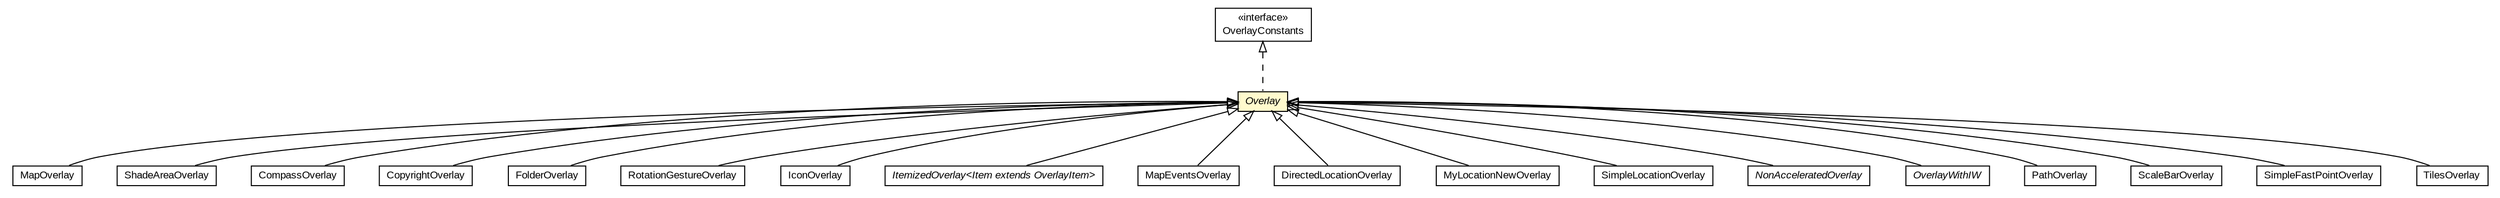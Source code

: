 #!/usr/local/bin/dot
#
# Class diagram 
# Generated by UMLGraph version R5_6-24-gf6e263 (http://www.umlgraph.org/)
#

digraph G {
	edge [fontname="arial",fontsize=10,labelfontname="arial",labelfontsize=10];
	node [fontname="arial",fontsize=10,shape=plaintext];
	nodesep=0.25;
	ranksep=0.5;
	// org.osmdroid.bugtestfragments.Bug82WinDeath.MapOverlay
	c104727 [label=<<table title="org.osmdroid.bugtestfragments.Bug82WinDeath.MapOverlay" border="0" cellborder="1" cellspacing="0" cellpadding="2" port="p" href="../../bugtestfragments/Bug82WinDeath.MapOverlay.html">
		<tr><td><table border="0" cellspacing="0" cellpadding="1">
<tr><td align="center" balign="center"> MapOverlay </td></tr>
		</table></td></tr>
		</table>>, URL="../../bugtestfragments/Bug82WinDeath.MapOverlay.html", fontname="arial", fontcolor="black", fontsize=10.0];
	// org.osmdroid.samplefragments.events.SampleLimitedScrollArea.ShadeAreaOverlay
	c104792 [label=<<table title="org.osmdroid.samplefragments.events.SampleLimitedScrollArea.ShadeAreaOverlay" border="0" cellborder="1" cellspacing="0" cellpadding="2" port="p" href="../../samplefragments/events/SampleLimitedScrollArea.ShadeAreaOverlay.html">
		<tr><td><table border="0" cellspacing="0" cellpadding="1">
<tr><td align="center" balign="center"> ShadeAreaOverlay </td></tr>
		</table></td></tr>
		</table>>, URL="../../samplefragments/events/SampleLimitedScrollArea.ShadeAreaOverlay.html", fontname="arial", fontcolor="black", fontsize=10.0];
	// org.osmdroid.views.overlay.compass.CompassOverlay
	c104964 [label=<<table title="org.osmdroid.views.overlay.compass.CompassOverlay" border="0" cellborder="1" cellspacing="0" cellpadding="2" port="p" href="./compass/CompassOverlay.html">
		<tr><td><table border="0" cellspacing="0" cellpadding="1">
<tr><td align="center" balign="center"> CompassOverlay </td></tr>
		</table></td></tr>
		</table>>, URL="./compass/CompassOverlay.html", fontname="arial", fontcolor="black", fontsize=10.0];
	// org.osmdroid.views.overlay.CopyrightOverlay
	c104968 [label=<<table title="org.osmdroid.views.overlay.CopyrightOverlay" border="0" cellborder="1" cellspacing="0" cellpadding="2" port="p" href="./CopyrightOverlay.html">
		<tr><td><table border="0" cellspacing="0" cellpadding="1">
<tr><td align="center" balign="center"> CopyrightOverlay </td></tr>
		</table></td></tr>
		</table>>, URL="./CopyrightOverlay.html", fontname="arial", fontcolor="black", fontsize=10.0];
	// org.osmdroid.views.overlay.FolderOverlay
	c104970 [label=<<table title="org.osmdroid.views.overlay.FolderOverlay" border="0" cellborder="1" cellspacing="0" cellpadding="2" port="p" href="./FolderOverlay.html">
		<tr><td><table border="0" cellspacing="0" cellpadding="1">
<tr><td align="center" balign="center"> FolderOverlay </td></tr>
		</table></td></tr>
		</table>>, URL="./FolderOverlay.html", fontname="arial", fontcolor="black", fontsize=10.0];
	// org.osmdroid.views.overlay.gestures.RotationGestureOverlay
	c104973 [label=<<table title="org.osmdroid.views.overlay.gestures.RotationGestureOverlay" border="0" cellborder="1" cellspacing="0" cellpadding="2" port="p" href="./gestures/RotationGestureOverlay.html">
		<tr><td><table border="0" cellspacing="0" cellpadding="1">
<tr><td align="center" balign="center"> RotationGestureOverlay </td></tr>
		</table></td></tr>
		</table>>, URL="./gestures/RotationGestureOverlay.html", fontname="arial", fontcolor="black", fontsize=10.0];
	// org.osmdroid.views.overlay.IconOverlay
	c104975 [label=<<table title="org.osmdroid.views.overlay.IconOverlay" border="0" cellborder="1" cellspacing="0" cellpadding="2" port="p" href="./IconOverlay.html">
		<tr><td><table border="0" cellspacing="0" cellpadding="1">
<tr><td align="center" balign="center"> IconOverlay </td></tr>
		</table></td></tr>
		</table>>, URL="./IconOverlay.html", fontname="arial", fontcolor="black", fontsize=10.0];
	// org.osmdroid.views.overlay.ItemizedOverlay<Item extends org.osmdroid.views.overlay.OverlayItem>
	c104983 [label=<<table title="org.osmdroid.views.overlay.ItemizedOverlay" border="0" cellborder="1" cellspacing="0" cellpadding="2" port="p" href="./ItemizedOverlay.html">
		<tr><td><table border="0" cellspacing="0" cellpadding="1">
<tr><td align="center" balign="center"><font face="arial italic"> ItemizedOverlay&lt;Item extends OverlayItem&gt; </font></td></tr>
		</table></td></tr>
		</table>>, URL="./ItemizedOverlay.html", fontname="arial", fontcolor="black", fontsize=10.0];
	// org.osmdroid.views.overlay.MapEventsOverlay
	c104988 [label=<<table title="org.osmdroid.views.overlay.MapEventsOverlay" border="0" cellborder="1" cellspacing="0" cellpadding="2" port="p" href="./MapEventsOverlay.html">
		<tr><td><table border="0" cellspacing="0" cellpadding="1">
<tr><td align="center" balign="center"> MapEventsOverlay </td></tr>
		</table></td></tr>
		</table>>, URL="./MapEventsOverlay.html", fontname="arial", fontcolor="black", fontsize=10.0];
	// org.osmdroid.views.overlay.mylocation.DirectedLocationOverlay
	c104993 [label=<<table title="org.osmdroid.views.overlay.mylocation.DirectedLocationOverlay" border="0" cellborder="1" cellspacing="0" cellpadding="2" port="p" href="./mylocation/DirectedLocationOverlay.html">
		<tr><td><table border="0" cellspacing="0" cellpadding="1">
<tr><td align="center" balign="center"> DirectedLocationOverlay </td></tr>
		</table></td></tr>
		</table>>, URL="./mylocation/DirectedLocationOverlay.html", fontname="arial", fontcolor="black", fontsize=10.0];
	// org.osmdroid.views.overlay.mylocation.MyLocationNewOverlay
	c104997 [label=<<table title="org.osmdroid.views.overlay.mylocation.MyLocationNewOverlay" border="0" cellborder="1" cellspacing="0" cellpadding="2" port="p" href="./mylocation/MyLocationNewOverlay.html">
		<tr><td><table border="0" cellspacing="0" cellpadding="1">
<tr><td align="center" balign="center"> MyLocationNewOverlay </td></tr>
		</table></td></tr>
		</table>>, URL="./mylocation/MyLocationNewOverlay.html", fontname="arial", fontcolor="black", fontsize=10.0];
	// org.osmdroid.views.overlay.mylocation.SimpleLocationOverlay
	c104998 [label=<<table title="org.osmdroid.views.overlay.mylocation.SimpleLocationOverlay" border="0" cellborder="1" cellspacing="0" cellpadding="2" port="p" href="./mylocation/SimpleLocationOverlay.html">
		<tr><td><table border="0" cellspacing="0" cellpadding="1">
<tr><td align="center" balign="center"> SimpleLocationOverlay </td></tr>
		</table></td></tr>
		</table>>, URL="./mylocation/SimpleLocationOverlay.html", fontname="arial", fontcolor="black", fontsize=10.0];
	// org.osmdroid.views.overlay.NonAcceleratedOverlay
	c104999 [label=<<table title="org.osmdroid.views.overlay.NonAcceleratedOverlay" border="0" cellborder="1" cellspacing="0" cellpadding="2" port="p" href="./NonAcceleratedOverlay.html">
		<tr><td><table border="0" cellspacing="0" cellpadding="1">
<tr><td align="center" balign="center"><font face="arial italic"> NonAcceleratedOverlay </font></td></tr>
		</table></td></tr>
		</table>>, URL="./NonAcceleratedOverlay.html", fontname="arial", fontcolor="black", fontsize=10.0];
	// org.osmdroid.views.overlay.Overlay
	c105000 [label=<<table title="org.osmdroid.views.overlay.Overlay" border="0" cellborder="1" cellspacing="0" cellpadding="2" port="p" bgcolor="lemonChiffon" href="./Overlay.html">
		<tr><td><table border="0" cellspacing="0" cellpadding="1">
<tr><td align="center" balign="center"><font face="arial italic"> Overlay </font></td></tr>
		</table></td></tr>
		</table>>, URL="./Overlay.html", fontname="arial", fontcolor="black", fontsize=10.0];
	// org.osmdroid.views.overlay.OverlayWithIW
	c105005 [label=<<table title="org.osmdroid.views.overlay.OverlayWithIW" border="0" cellborder="1" cellspacing="0" cellpadding="2" port="p" href="./OverlayWithIW.html">
		<tr><td><table border="0" cellspacing="0" cellpadding="1">
<tr><td align="center" balign="center"><font face="arial italic"> OverlayWithIW </font></td></tr>
		</table></td></tr>
		</table>>, URL="./OverlayWithIW.html", fontname="arial", fontcolor="black", fontsize=10.0];
	// org.osmdroid.views.overlay.PathOverlay
	c105006 [label=<<table title="org.osmdroid.views.overlay.PathOverlay" border="0" cellborder="1" cellspacing="0" cellpadding="2" port="p" href="./PathOverlay.html">
		<tr><td><table border="0" cellspacing="0" cellpadding="1">
<tr><td align="center" balign="center"> PathOverlay </td></tr>
		</table></td></tr>
		</table>>, URL="./PathOverlay.html", fontname="arial", fontcolor="black", fontsize=10.0];
	// org.osmdroid.views.overlay.ScaleBarOverlay
	c105011 [label=<<table title="org.osmdroid.views.overlay.ScaleBarOverlay" border="0" cellborder="1" cellspacing="0" cellpadding="2" port="p" href="./ScaleBarOverlay.html">
		<tr><td><table border="0" cellspacing="0" cellpadding="1">
<tr><td align="center" balign="center"> ScaleBarOverlay </td></tr>
		</table></td></tr>
		</table>>, URL="./ScaleBarOverlay.html", fontname="arial", fontcolor="black", fontsize=10.0];
	// org.osmdroid.views.overlay.simplefastpoint.SimpleFastPointOverlay
	c105014 [label=<<table title="org.osmdroid.views.overlay.simplefastpoint.SimpleFastPointOverlay" border="0" cellborder="1" cellspacing="0" cellpadding="2" port="p" href="./simplefastpoint/SimpleFastPointOverlay.html">
		<tr><td><table border="0" cellspacing="0" cellpadding="1">
<tr><td align="center" balign="center"> SimpleFastPointOverlay </td></tr>
		</table></td></tr>
		</table>>, URL="./simplefastpoint/SimpleFastPointOverlay.html", fontname="arial", fontcolor="black", fontsize=10.0];
	// org.osmdroid.views.overlay.TilesOverlay
	c105023 [label=<<table title="org.osmdroid.views.overlay.TilesOverlay" border="0" cellborder="1" cellspacing="0" cellpadding="2" port="p" href="./TilesOverlay.html">
		<tr><td><table border="0" cellspacing="0" cellpadding="1">
<tr><td align="center" balign="center"> TilesOverlay </td></tr>
		</table></td></tr>
		</table>>, URL="./TilesOverlay.html", fontname="arial", fontcolor="black", fontsize=10.0];
	// org.osmdroid.views.util.constants.OverlayConstants
	c105027 [label=<<table title="org.osmdroid.views.util.constants.OverlayConstants" border="0" cellborder="1" cellspacing="0" cellpadding="2" port="p" href="../util/constants/OverlayConstants.html">
		<tr><td><table border="0" cellspacing="0" cellpadding="1">
<tr><td align="center" balign="center"> &#171;interface&#187; </td></tr>
<tr><td align="center" balign="center"> OverlayConstants </td></tr>
		</table></td></tr>
		</table>>, URL="../util/constants/OverlayConstants.html", fontname="arial", fontcolor="black", fontsize=10.0];
	//org.osmdroid.bugtestfragments.Bug82WinDeath.MapOverlay extends org.osmdroid.views.overlay.Overlay
	c105000:p -> c104727:p [dir=back,arrowtail=empty];
	//org.osmdroid.samplefragments.events.SampleLimitedScrollArea.ShadeAreaOverlay extends org.osmdroid.views.overlay.Overlay
	c105000:p -> c104792:p [dir=back,arrowtail=empty];
	//org.osmdroid.views.overlay.compass.CompassOverlay extends org.osmdroid.views.overlay.Overlay
	c105000:p -> c104964:p [dir=back,arrowtail=empty];
	//org.osmdroid.views.overlay.CopyrightOverlay extends org.osmdroid.views.overlay.Overlay
	c105000:p -> c104968:p [dir=back,arrowtail=empty];
	//org.osmdroid.views.overlay.FolderOverlay extends org.osmdroid.views.overlay.Overlay
	c105000:p -> c104970:p [dir=back,arrowtail=empty];
	//org.osmdroid.views.overlay.gestures.RotationGestureOverlay extends org.osmdroid.views.overlay.Overlay
	c105000:p -> c104973:p [dir=back,arrowtail=empty];
	//org.osmdroid.views.overlay.IconOverlay extends org.osmdroid.views.overlay.Overlay
	c105000:p -> c104975:p [dir=back,arrowtail=empty];
	//org.osmdroid.views.overlay.ItemizedOverlay<Item extends org.osmdroid.views.overlay.OverlayItem> extends org.osmdroid.views.overlay.Overlay
	c105000:p -> c104983:p [dir=back,arrowtail=empty];
	//org.osmdroid.views.overlay.MapEventsOverlay extends org.osmdroid.views.overlay.Overlay
	c105000:p -> c104988:p [dir=back,arrowtail=empty];
	//org.osmdroid.views.overlay.mylocation.DirectedLocationOverlay extends org.osmdroid.views.overlay.Overlay
	c105000:p -> c104993:p [dir=back,arrowtail=empty];
	//org.osmdroid.views.overlay.mylocation.MyLocationNewOverlay extends org.osmdroid.views.overlay.Overlay
	c105000:p -> c104997:p [dir=back,arrowtail=empty];
	//org.osmdroid.views.overlay.mylocation.SimpleLocationOverlay extends org.osmdroid.views.overlay.Overlay
	c105000:p -> c104998:p [dir=back,arrowtail=empty];
	//org.osmdroid.views.overlay.NonAcceleratedOverlay extends org.osmdroid.views.overlay.Overlay
	c105000:p -> c104999:p [dir=back,arrowtail=empty];
	//org.osmdroid.views.overlay.Overlay implements org.osmdroid.views.util.constants.OverlayConstants
	c105027:p -> c105000:p [dir=back,arrowtail=empty,style=dashed];
	//org.osmdroid.views.overlay.OverlayWithIW extends org.osmdroid.views.overlay.Overlay
	c105000:p -> c105005:p [dir=back,arrowtail=empty];
	//org.osmdroid.views.overlay.PathOverlay extends org.osmdroid.views.overlay.Overlay
	c105000:p -> c105006:p [dir=back,arrowtail=empty];
	//org.osmdroid.views.overlay.ScaleBarOverlay extends org.osmdroid.views.overlay.Overlay
	c105000:p -> c105011:p [dir=back,arrowtail=empty];
	//org.osmdroid.views.overlay.simplefastpoint.SimpleFastPointOverlay extends org.osmdroid.views.overlay.Overlay
	c105000:p -> c105014:p [dir=back,arrowtail=empty];
	//org.osmdroid.views.overlay.TilesOverlay extends org.osmdroid.views.overlay.Overlay
	c105000:p -> c105023:p [dir=back,arrowtail=empty];
}


